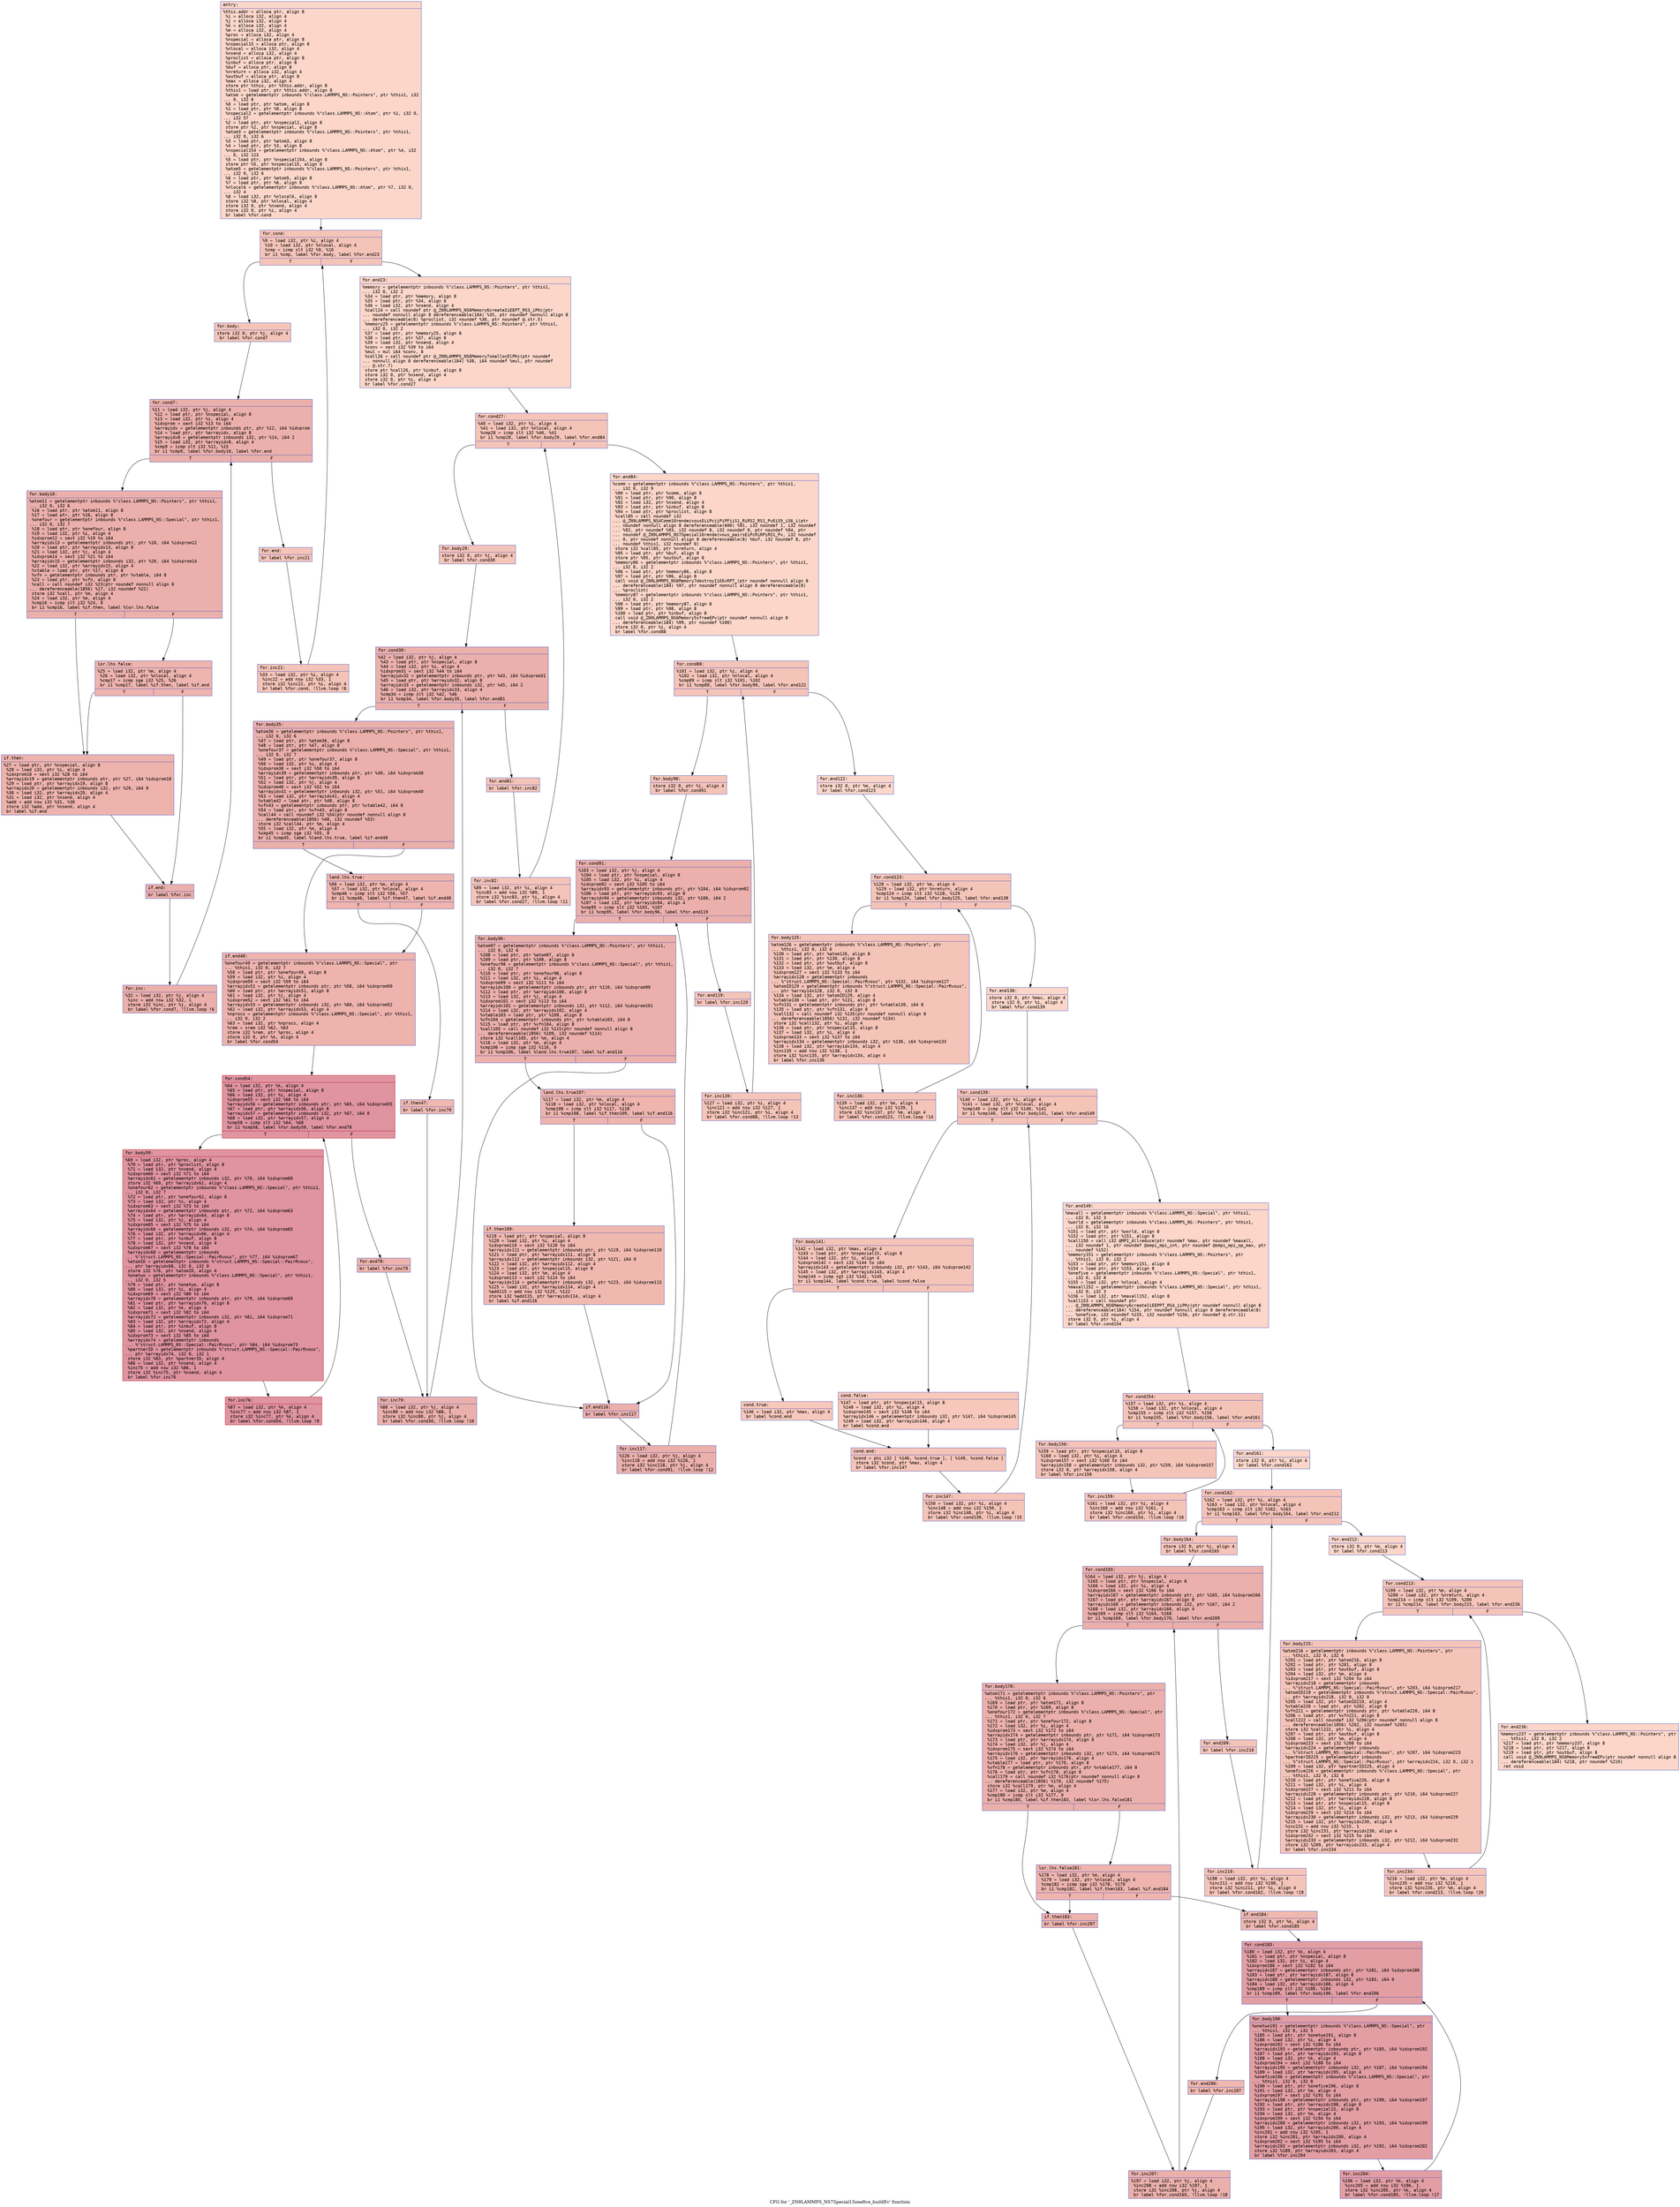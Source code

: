 digraph "CFG for '_ZN9LAMMPS_NS7Special13onefive_buildEv' function" {
	label="CFG for '_ZN9LAMMPS_NS7Special13onefive_buildEv' function";

	Node0x555def83f870 [shape=record,color="#3d50c3ff", style=filled, fillcolor="#f6a38570" fontname="Courier",label="{entry:\l|  %this.addr = alloca ptr, align 8\l  %i = alloca i32, align 4\l  %j = alloca i32, align 4\l  %k = alloca i32, align 4\l  %m = alloca i32, align 4\l  %proc = alloca i32, align 4\l  %nspecial = alloca ptr, align 8\l  %nspecial15 = alloca ptr, align 8\l  %nlocal = alloca i32, align 4\l  %nsend = alloca i32, align 4\l  %proclist = alloca ptr, align 8\l  %inbuf = alloca ptr, align 8\l  %buf = alloca ptr, align 8\l  %nreturn = alloca i32, align 4\l  %outbuf = alloca ptr, align 8\l  %max = alloca i32, align 4\l  store ptr %this, ptr %this.addr, align 8\l  %this1 = load ptr, ptr %this.addr, align 8\l  %atom = getelementptr inbounds %\"class.LAMMPS_NS::Pointers\", ptr %this1, i32\l... 0, i32 6\l  %0 = load ptr, ptr %atom, align 8\l  %1 = load ptr, ptr %0, align 8\l  %nspecial2 = getelementptr inbounds %\"class.LAMMPS_NS::Atom\", ptr %1, i32 0,\l... i32 57\l  %2 = load ptr, ptr %nspecial2, align 8\l  store ptr %2, ptr %nspecial, align 8\l  %atom3 = getelementptr inbounds %\"class.LAMMPS_NS::Pointers\", ptr %this1,\l... i32 0, i32 6\l  %3 = load ptr, ptr %atom3, align 8\l  %4 = load ptr, ptr %3, align 8\l  %nspecial154 = getelementptr inbounds %\"class.LAMMPS_NS::Atom\", ptr %4, i32\l... 0, i32 123\l  %5 = load ptr, ptr %nspecial154, align 8\l  store ptr %5, ptr %nspecial15, align 8\l  %atom5 = getelementptr inbounds %\"class.LAMMPS_NS::Pointers\", ptr %this1,\l... i32 0, i32 6\l  %6 = load ptr, ptr %atom5, align 8\l  %7 = load ptr, ptr %6, align 8\l  %nlocal6 = getelementptr inbounds %\"class.LAMMPS_NS::Atom\", ptr %7, i32 0,\l... i32 4\l  %8 = load i32, ptr %nlocal6, align 8\l  store i32 %8, ptr %nlocal, align 4\l  store i32 0, ptr %nsend, align 4\l  store i32 0, ptr %i, align 4\l  br label %for.cond\l}"];
	Node0x555def83f870 -> Node0x555def83b310[tooltip="entry -> for.cond\nProbability 100.00%" ];
	Node0x555def83b310 [shape=record,color="#3d50c3ff", style=filled, fillcolor="#e97a5f70" fontname="Courier",label="{for.cond:\l|  %9 = load i32, ptr %i, align 4\l  %10 = load i32, ptr %nlocal, align 4\l  %cmp = icmp slt i32 %9, %10\l  br i1 %cmp, label %for.body, label %for.end23\l|{<s0>T|<s1>F}}"];
	Node0x555def83b310:s0 -> Node0x555def83b4c0[tooltip="for.cond -> for.body\nProbability 96.88%" ];
	Node0x555def83b310:s1 -> Node0x555def83b540[tooltip="for.cond -> for.end23\nProbability 3.12%" ];
	Node0x555def83b4c0 [shape=record,color="#3d50c3ff", style=filled, fillcolor="#e97a5f70" fontname="Courier",label="{for.body:\l|  store i32 0, ptr %j, align 4\l  br label %for.cond7\l}"];
	Node0x555def83b4c0 -> Node0x555def83b710[tooltip="for.body -> for.cond7\nProbability 100.00%" ];
	Node0x555def83b710 [shape=record,color="#3d50c3ff", style=filled, fillcolor="#d24b4070" fontname="Courier",label="{for.cond7:\l|  %11 = load i32, ptr %j, align 4\l  %12 = load ptr, ptr %nspecial, align 8\l  %13 = load i32, ptr %i, align 4\l  %idxprom = sext i32 %13 to i64\l  %arrayidx = getelementptr inbounds ptr, ptr %12, i64 %idxprom\l  %14 = load ptr, ptr %arrayidx, align 8\l  %arrayidx8 = getelementptr inbounds i32, ptr %14, i64 2\l  %15 = load i32, ptr %arrayidx8, align 4\l  %cmp9 = icmp slt i32 %11, %15\l  br i1 %cmp9, label %for.body10, label %for.end\l|{<s0>T|<s1>F}}"];
	Node0x555def83b710:s0 -> Node0x555def83bd60[tooltip="for.cond7 -> for.body10\nProbability 96.88%" ];
	Node0x555def83b710:s1 -> Node0x555def83bde0[tooltip="for.cond7 -> for.end\nProbability 3.12%" ];
	Node0x555def83bd60 [shape=record,color="#3d50c3ff", style=filled, fillcolor="#d24b4070" fontname="Courier",label="{for.body10:\l|  %atom11 = getelementptr inbounds %\"class.LAMMPS_NS::Pointers\", ptr %this1,\l... i32 0, i32 6\l  %16 = load ptr, ptr %atom11, align 8\l  %17 = load ptr, ptr %16, align 8\l  %onefour = getelementptr inbounds %\"class.LAMMPS_NS::Special\", ptr %this1,\l... i32 0, i32 7\l  %18 = load ptr, ptr %onefour, align 8\l  %19 = load i32, ptr %i, align 4\l  %idxprom12 = sext i32 %19 to i64\l  %arrayidx13 = getelementptr inbounds ptr, ptr %18, i64 %idxprom12\l  %20 = load ptr, ptr %arrayidx13, align 8\l  %21 = load i32, ptr %j, align 4\l  %idxprom14 = sext i32 %21 to i64\l  %arrayidx15 = getelementptr inbounds i32, ptr %20, i64 %idxprom14\l  %22 = load i32, ptr %arrayidx15, align 4\l  %vtable = load ptr, ptr %17, align 8\l  %vfn = getelementptr inbounds ptr, ptr %vtable, i64 8\l  %23 = load ptr, ptr %vfn, align 8\l  %call = call noundef i32 %23(ptr noundef nonnull align 8\l... dereferenceable(1856) %17, i32 noundef %22)\l  store i32 %call, ptr %m, align 4\l  %24 = load i32, ptr %m, align 4\l  %cmp16 = icmp slt i32 %24, 0\l  br i1 %cmp16, label %if.then, label %lor.lhs.false\l|{<s0>T|<s1>F}}"];
	Node0x555def83bd60:s0 -> Node0x555def8e9990[tooltip="for.body10 -> if.then\nProbability 37.50%" ];
	Node0x555def83bd60:s1 -> Node0x555def8e9a00[tooltip="for.body10 -> lor.lhs.false\nProbability 62.50%" ];
	Node0x555def8e9a00 [shape=record,color="#3d50c3ff", style=filled, fillcolor="#d8564670" fontname="Courier",label="{lor.lhs.false:\l|  %25 = load i32, ptr %m, align 4\l  %26 = load i32, ptr %nlocal, align 4\l  %cmp17 = icmp sge i32 %25, %26\l  br i1 %cmp17, label %if.then, label %if.end\l|{<s0>T|<s1>F}}"];
	Node0x555def8e9a00:s0 -> Node0x555def8e9990[tooltip="lor.lhs.false -> if.then\nProbability 50.00%" ];
	Node0x555def8e9a00:s1 -> Node0x555def83aeb0[tooltip="lor.lhs.false -> if.end\nProbability 50.00%" ];
	Node0x555def8e9990 [shape=record,color="#3d50c3ff", style=filled, fillcolor="#d6524470" fontname="Courier",label="{if.then:\l|  %27 = load ptr, ptr %nspecial, align 8\l  %28 = load i32, ptr %i, align 4\l  %idxprom18 = sext i32 %28 to i64\l  %arrayidx19 = getelementptr inbounds ptr, ptr %27, i64 %idxprom18\l  %29 = load ptr, ptr %arrayidx19, align 8\l  %arrayidx20 = getelementptr inbounds i32, ptr %29, i64 0\l  %30 = load i32, ptr %arrayidx20, align 4\l  %31 = load i32, ptr %nsend, align 4\l  %add = add nsw i32 %31, %30\l  store i32 %add, ptr %nsend, align 4\l  br label %if.end\l}"];
	Node0x555def8e9990 -> Node0x555def83aeb0[tooltip="if.then -> if.end\nProbability 100.00%" ];
	Node0x555def83aeb0 [shape=record,color="#3d50c3ff", style=filled, fillcolor="#d24b4070" fontname="Courier",label="{if.end:\l|  br label %for.inc\l}"];
	Node0x555def83aeb0 -> Node0x555def8ea780[tooltip="if.end -> for.inc\nProbability 100.00%" ];
	Node0x555def8ea780 [shape=record,color="#3d50c3ff", style=filled, fillcolor="#d24b4070" fontname="Courier",label="{for.inc:\l|  %32 = load i32, ptr %j, align 4\l  %inc = add nsw i32 %32, 1\l  store i32 %inc, ptr %j, align 4\l  br label %for.cond7, !llvm.loop !6\l}"];
	Node0x555def8ea780 -> Node0x555def83b710[tooltip="for.inc -> for.cond7\nProbability 100.00%" ];
	Node0x555def83bde0 [shape=record,color="#3d50c3ff", style=filled, fillcolor="#e97a5f70" fontname="Courier",label="{for.end:\l|  br label %for.inc21\l}"];
	Node0x555def83bde0 -> Node0x555def8eabf0[tooltip="for.end -> for.inc21\nProbability 100.00%" ];
	Node0x555def8eabf0 [shape=record,color="#3d50c3ff", style=filled, fillcolor="#e97a5f70" fontname="Courier",label="{for.inc21:\l|  %33 = load i32, ptr %i, align 4\l  %inc22 = add nsw i32 %33, 1\l  store i32 %inc22, ptr %i, align 4\l  br label %for.cond, !llvm.loop !8\l}"];
	Node0x555def8eabf0 -> Node0x555def83b310[tooltip="for.inc21 -> for.cond\nProbability 100.00%" ];
	Node0x555def83b540 [shape=record,color="#3d50c3ff", style=filled, fillcolor="#f6a38570" fontname="Courier",label="{for.end23:\l|  %memory = getelementptr inbounds %\"class.LAMMPS_NS::Pointers\", ptr %this1,\l... i32 0, i32 2\l  %34 = load ptr, ptr %memory, align 8\l  %35 = load ptr, ptr %34, align 8\l  %36 = load i32, ptr %nsend, align 4\l  %call24 = call noundef ptr @_ZN9LAMMPS_NS6Memory6createIiEEPT_RS3_iPKc(ptr\l... noundef nonnull align 8 dereferenceable(184) %35, ptr noundef nonnull align 8\l... dereferenceable(8) %proclist, i32 noundef %36, ptr noundef @.str.5)\l  %memory25 = getelementptr inbounds %\"class.LAMMPS_NS::Pointers\", ptr %this1,\l... i32 0, i32 2\l  %37 = load ptr, ptr %memory25, align 8\l  %38 = load ptr, ptr %37, align 8\l  %39 = load i32, ptr %nsend, align 4\l  %conv = sext i32 %39 to i64\l  %mul = mul i64 %conv, 8\l  %call26 = call noundef ptr @_ZN9LAMMPS_NS6Memory7smallocElPKc(ptr noundef\l... nonnull align 8 dereferenceable(184) %38, i64 noundef %mul, ptr noundef\l... @.str.7)\l  store ptr %call26, ptr %inbuf, align 8\l  store i32 0, ptr %nsend, align 4\l  store i32 0, ptr %i, align 4\l  br label %for.cond27\l}"];
	Node0x555def83b540 -> Node0x555def8ebb40[tooltip="for.end23 -> for.cond27\nProbability 100.00%" ];
	Node0x555def8ebb40 [shape=record,color="#3d50c3ff", style=filled, fillcolor="#e97a5f70" fontname="Courier",label="{for.cond27:\l|  %40 = load i32, ptr %i, align 4\l  %41 = load i32, ptr %nlocal, align 4\l  %cmp28 = icmp slt i32 %40, %41\l  br i1 %cmp28, label %for.body29, label %for.end84\l|{<s0>T|<s1>F}}"];
	Node0x555def8ebb40:s0 -> Node0x555def8ebd90[tooltip="for.cond27 -> for.body29\nProbability 96.88%" ];
	Node0x555def8ebb40:s1 -> Node0x555def8ebde0[tooltip="for.cond27 -> for.end84\nProbability 3.12%" ];
	Node0x555def8ebd90 [shape=record,color="#3d50c3ff", style=filled, fillcolor="#e97a5f70" fontname="Courier",label="{for.body29:\l|  store i32 0, ptr %j, align 4\l  br label %for.cond30\l}"];
	Node0x555def8ebd90 -> Node0x555def8ebfb0[tooltip="for.body29 -> for.cond30\nProbability 100.00%" ];
	Node0x555def8ebfb0 [shape=record,color="#3d50c3ff", style=filled, fillcolor="#d24b4070" fontname="Courier",label="{for.cond30:\l|  %42 = load i32, ptr %j, align 4\l  %43 = load ptr, ptr %nspecial, align 8\l  %44 = load i32, ptr %i, align 4\l  %idxprom31 = sext i32 %44 to i64\l  %arrayidx32 = getelementptr inbounds ptr, ptr %43, i64 %idxprom31\l  %45 = load ptr, ptr %arrayidx32, align 8\l  %arrayidx33 = getelementptr inbounds i32, ptr %45, i64 2\l  %46 = load i32, ptr %arrayidx33, align 4\l  %cmp34 = icmp slt i32 %42, %46\l  br i1 %cmp34, label %for.body35, label %for.end81\l|{<s0>T|<s1>F}}"];
	Node0x555def8ebfb0:s0 -> Node0x555def8ec610[tooltip="for.cond30 -> for.body35\nProbability 96.88%" ];
	Node0x555def8ebfb0:s1 -> Node0x555def8ec690[tooltip="for.cond30 -> for.end81\nProbability 3.12%" ];
	Node0x555def8ec610 [shape=record,color="#3d50c3ff", style=filled, fillcolor="#d24b4070" fontname="Courier",label="{for.body35:\l|  %atom36 = getelementptr inbounds %\"class.LAMMPS_NS::Pointers\", ptr %this1,\l... i32 0, i32 6\l  %47 = load ptr, ptr %atom36, align 8\l  %48 = load ptr, ptr %47, align 8\l  %onefour37 = getelementptr inbounds %\"class.LAMMPS_NS::Special\", ptr %this1,\l... i32 0, i32 7\l  %49 = load ptr, ptr %onefour37, align 8\l  %50 = load i32, ptr %i, align 4\l  %idxprom38 = sext i32 %50 to i64\l  %arrayidx39 = getelementptr inbounds ptr, ptr %49, i64 %idxprom38\l  %51 = load ptr, ptr %arrayidx39, align 8\l  %52 = load i32, ptr %j, align 4\l  %idxprom40 = sext i32 %52 to i64\l  %arrayidx41 = getelementptr inbounds i32, ptr %51, i64 %idxprom40\l  %53 = load i32, ptr %arrayidx41, align 4\l  %vtable42 = load ptr, ptr %48, align 8\l  %vfn43 = getelementptr inbounds ptr, ptr %vtable42, i64 8\l  %54 = load ptr, ptr %vfn43, align 8\l  %call44 = call noundef i32 %54(ptr noundef nonnull align 8\l... dereferenceable(1856) %48, i32 noundef %53)\l  store i32 %call44, ptr %m, align 4\l  %55 = load i32, ptr %m, align 4\l  %cmp45 = icmp sge i32 %55, 0\l  br i1 %cmp45, label %land.lhs.true, label %if.end48\l|{<s0>T|<s1>F}}"];
	Node0x555def8ec610:s0 -> Node0x555def8edcf0[tooltip="for.body35 -> land.lhs.true\nProbability 50.00%" ];
	Node0x555def8ec610:s1 -> Node0x555def8edd70[tooltip="for.body35 -> if.end48\nProbability 50.00%" ];
	Node0x555def8edcf0 [shape=record,color="#3d50c3ff", style=filled, fillcolor="#d8564670" fontname="Courier",label="{land.lhs.true:\l|  %56 = load i32, ptr %m, align 4\l  %57 = load i32, ptr %nlocal, align 4\l  %cmp46 = icmp slt i32 %56, %57\l  br i1 %cmp46, label %if.then47, label %if.end48\l|{<s0>T|<s1>F}}"];
	Node0x555def8edcf0:s0 -> Node0x555def8ee050[tooltip="land.lhs.true -> if.then47\nProbability 50.00%" ];
	Node0x555def8edcf0:s1 -> Node0x555def8edd70[tooltip="land.lhs.true -> if.end48\nProbability 50.00%" ];
	Node0x555def8ee050 [shape=record,color="#3d50c3ff", style=filled, fillcolor="#de614d70" fontname="Courier",label="{if.then47:\l|  br label %for.inc79\l}"];
	Node0x555def8ee050 -> Node0x555def8ee180[tooltip="if.then47 -> for.inc79\nProbability 100.00%" ];
	Node0x555def8edd70 [shape=record,color="#3d50c3ff", style=filled, fillcolor="#d6524470" fontname="Courier",label="{if.end48:\l|  %onefour49 = getelementptr inbounds %\"class.LAMMPS_NS::Special\", ptr\l... %this1, i32 0, i32 7\l  %58 = load ptr, ptr %onefour49, align 8\l  %59 = load i32, ptr %i, align 4\l  %idxprom50 = sext i32 %59 to i64\l  %arrayidx51 = getelementptr inbounds ptr, ptr %58, i64 %idxprom50\l  %60 = load ptr, ptr %arrayidx51, align 8\l  %61 = load i32, ptr %j, align 4\l  %idxprom52 = sext i32 %61 to i64\l  %arrayidx53 = getelementptr inbounds i32, ptr %60, i64 %idxprom52\l  %62 = load i32, ptr %arrayidx53, align 4\l  %nprocs = getelementptr inbounds %\"class.LAMMPS_NS::Special\", ptr %this1,\l... i32 0, i32 2\l  %63 = load i32, ptr %nprocs, align 4\l  %rem = srem i32 %62, %63\l  store i32 %rem, ptr %proc, align 4\l  store i32 0, ptr %k, align 4\l  br label %for.cond54\l}"];
	Node0x555def8edd70 -> Node0x555def8e9e20[tooltip="if.end48 -> for.cond54\nProbability 100.00%" ];
	Node0x555def8e9e20 [shape=record,color="#b70d28ff", style=filled, fillcolor="#b70d2870" fontname="Courier",label="{for.cond54:\l|  %64 = load i32, ptr %k, align 4\l  %65 = load ptr, ptr %nspecial, align 8\l  %66 = load i32, ptr %i, align 4\l  %idxprom55 = sext i32 %66 to i64\l  %arrayidx56 = getelementptr inbounds ptr, ptr %65, i64 %idxprom55\l  %67 = load ptr, ptr %arrayidx56, align 8\l  %arrayidx57 = getelementptr inbounds i32, ptr %67, i64 0\l  %68 = load i32, ptr %arrayidx57, align 4\l  %cmp58 = icmp slt i32 %64, %68\l  br i1 %cmp58, label %for.body59, label %for.end78\l|{<s0>T|<s1>F}}"];
	Node0x555def8e9e20:s0 -> Node0x555def8ef8a0[tooltip="for.cond54 -> for.body59\nProbability 96.88%" ];
	Node0x555def8e9e20:s1 -> Node0x555def8ef8f0[tooltip="for.cond54 -> for.end78\nProbability 3.12%" ];
	Node0x555def8ef8a0 [shape=record,color="#b70d28ff", style=filled, fillcolor="#b70d2870" fontname="Courier",label="{for.body59:\l|  %69 = load i32, ptr %proc, align 4\l  %70 = load ptr, ptr %proclist, align 8\l  %71 = load i32, ptr %nsend, align 4\l  %idxprom60 = sext i32 %71 to i64\l  %arrayidx61 = getelementptr inbounds i32, ptr %70, i64 %idxprom60\l  store i32 %69, ptr %arrayidx61, align 4\l  %onefour62 = getelementptr inbounds %\"class.LAMMPS_NS::Special\", ptr %this1,\l... i32 0, i32 7\l  %72 = load ptr, ptr %onefour62, align 8\l  %73 = load i32, ptr %i, align 4\l  %idxprom63 = sext i32 %73 to i64\l  %arrayidx64 = getelementptr inbounds ptr, ptr %72, i64 %idxprom63\l  %74 = load ptr, ptr %arrayidx64, align 8\l  %75 = load i32, ptr %j, align 4\l  %idxprom65 = sext i32 %75 to i64\l  %arrayidx66 = getelementptr inbounds i32, ptr %74, i64 %idxprom65\l  %76 = load i32, ptr %arrayidx66, align 4\l  %77 = load ptr, ptr %inbuf, align 8\l  %78 = load i32, ptr %nsend, align 4\l  %idxprom67 = sext i32 %78 to i64\l  %arrayidx68 = getelementptr inbounds\l... %\"struct.LAMMPS_NS::Special::PairRvous\", ptr %77, i64 %idxprom67\l  %atomID = getelementptr inbounds %\"struct.LAMMPS_NS::Special::PairRvous\",\l... ptr %arrayidx68, i32 0, i32 0\l  store i32 %76, ptr %atomID, align 4\l  %onetwo = getelementptr inbounds %\"class.LAMMPS_NS::Special\", ptr %this1,\l... i32 0, i32 5\l  %79 = load ptr, ptr %onetwo, align 8\l  %80 = load i32, ptr %i, align 4\l  %idxprom69 = sext i32 %80 to i64\l  %arrayidx70 = getelementptr inbounds ptr, ptr %79, i64 %idxprom69\l  %81 = load ptr, ptr %arrayidx70, align 8\l  %82 = load i32, ptr %k, align 4\l  %idxprom71 = sext i32 %82 to i64\l  %arrayidx72 = getelementptr inbounds i32, ptr %81, i64 %idxprom71\l  %83 = load i32, ptr %arrayidx72, align 4\l  %84 = load ptr, ptr %inbuf, align 8\l  %85 = load i32, ptr %nsend, align 4\l  %idxprom73 = sext i32 %85 to i64\l  %arrayidx74 = getelementptr inbounds\l... %\"struct.LAMMPS_NS::Special::PairRvous\", ptr %84, i64 %idxprom73\l  %partnerID = getelementptr inbounds %\"struct.LAMMPS_NS::Special::PairRvous\",\l... ptr %arrayidx74, i32 0, i32 1\l  store i32 %83, ptr %partnerID, align 4\l  %86 = load i32, ptr %nsend, align 4\l  %inc75 = add nsw i32 %86, 1\l  store i32 %inc75, ptr %nsend, align 4\l  br label %for.inc76\l}"];
	Node0x555def8ef8a0 -> Node0x555def8f1400[tooltip="for.body59 -> for.inc76\nProbability 100.00%" ];
	Node0x555def8f1400 [shape=record,color="#b70d28ff", style=filled, fillcolor="#b70d2870" fontname="Courier",label="{for.inc76:\l|  %87 = load i32, ptr %k, align 4\l  %inc77 = add nsw i32 %87, 1\l  store i32 %inc77, ptr %k, align 4\l  br label %for.cond54, !llvm.loop !9\l}"];
	Node0x555def8f1400 -> Node0x555def8e9e20[tooltip="for.inc76 -> for.cond54\nProbability 100.00%" ];
	Node0x555def8ef8f0 [shape=record,color="#3d50c3ff", style=filled, fillcolor="#d6524470" fontname="Courier",label="{for.end78:\l|  br label %for.inc79\l}"];
	Node0x555def8ef8f0 -> Node0x555def8ee180[tooltip="for.end78 -> for.inc79\nProbability 100.00%" ];
	Node0x555def8ee180 [shape=record,color="#3d50c3ff", style=filled, fillcolor="#d24b4070" fontname="Courier",label="{for.inc79:\l|  %88 = load i32, ptr %j, align 4\l  %inc80 = add nsw i32 %88, 1\l  store i32 %inc80, ptr %j, align 4\l  br label %for.cond30, !llvm.loop !10\l}"];
	Node0x555def8ee180 -> Node0x555def8ebfb0[tooltip="for.inc79 -> for.cond30\nProbability 100.00%" ];
	Node0x555def8ec690 [shape=record,color="#3d50c3ff", style=filled, fillcolor="#e97a5f70" fontname="Courier",label="{for.end81:\l|  br label %for.inc82\l}"];
	Node0x555def8ec690 -> Node0x555def8f1c00[tooltip="for.end81 -> for.inc82\nProbability 100.00%" ];
	Node0x555def8f1c00 [shape=record,color="#3d50c3ff", style=filled, fillcolor="#e97a5f70" fontname="Courier",label="{for.inc82:\l|  %89 = load i32, ptr %i, align 4\l  %inc83 = add nsw i32 %89, 1\l  store i32 %inc83, ptr %i, align 4\l  br label %for.cond27, !llvm.loop !11\l}"];
	Node0x555def8f1c00 -> Node0x555def8ebb40[tooltip="for.inc82 -> for.cond27\nProbability 100.00%" ];
	Node0x555def8ebde0 [shape=record,color="#3d50c3ff", style=filled, fillcolor="#f6a38570" fontname="Courier",label="{for.end84:\l|  %comm = getelementptr inbounds %\"class.LAMMPS_NS::Pointers\", ptr %this1,\l... i32 0, i32 9\l  %90 = load ptr, ptr %comm, align 8\l  %91 = load ptr, ptr %90, align 8\l  %92 = load i32, ptr %nsend, align 4\l  %93 = load ptr, ptr %inbuf, align 8\l  %94 = load ptr, ptr %proclist, align 8\l  %call85 = call noundef i32\l... @_ZN9LAMMPS_NS4Comm10rendezvousEiiPciiPiPFiiS1_RiRS2_RS1_PvEiS5_iS6_i(ptr\l... noundef nonnull align 8 dereferenceable(600) %91, i32 noundef 1, i32 noundef\l... %92, ptr noundef %93, i32 noundef 8, i32 noundef 0, ptr noundef %94, ptr\l... noundef @_ZN9LAMMPS_NS7Special16rendezvous_pairsEiPcRiRPiRS1_Pv, i32 noundef\l... 0, ptr noundef nonnull align 8 dereferenceable(8) %buf, i32 noundef 8, ptr\l... noundef %this1, i32 noundef 0)\l  store i32 %call85, ptr %nreturn, align 4\l  %95 = load ptr, ptr %buf, align 8\l  store ptr %95, ptr %outbuf, align 8\l  %memory86 = getelementptr inbounds %\"class.LAMMPS_NS::Pointers\", ptr %this1,\l... i32 0, i32 2\l  %96 = load ptr, ptr %memory86, align 8\l  %97 = load ptr, ptr %96, align 8\l  call void @_ZN9LAMMPS_NS6Memory7destroyIiEEvRPT_(ptr noundef nonnull align 8\l... dereferenceable(184) %97, ptr noundef nonnull align 8 dereferenceable(8)\l... %proclist)\l  %memory87 = getelementptr inbounds %\"class.LAMMPS_NS::Pointers\", ptr %this1,\l... i32 0, i32 2\l  %98 = load ptr, ptr %memory87, align 8\l  %99 = load ptr, ptr %98, align 8\l  %100 = load ptr, ptr %inbuf, align 8\l  call void @_ZN9LAMMPS_NS6Memory5sfreeEPv(ptr noundef nonnull align 8\l... dereferenceable(184) %99, ptr noundef %100)\l  store i32 0, ptr %i, align 4\l  br label %for.cond88\l}"];
	Node0x555def8ebde0 -> Node0x555def8ed0e0[tooltip="for.end84 -> for.cond88\nProbability 100.00%" ];
	Node0x555def8ed0e0 [shape=record,color="#3d50c3ff", style=filled, fillcolor="#e97a5f70" fontname="Courier",label="{for.cond88:\l|  %101 = load i32, ptr %i, align 4\l  %102 = load i32, ptr %nlocal, align 4\l  %cmp89 = icmp slt i32 %101, %102\l  br i1 %cmp89, label %for.body90, label %for.end122\l|{<s0>T|<s1>F}}"];
	Node0x555def8ed0e0:s0 -> Node0x555def8f3be0[tooltip="for.cond88 -> for.body90\nProbability 96.88%" ];
	Node0x555def8ed0e0:s1 -> Node0x555def8f3c30[tooltip="for.cond88 -> for.end122\nProbability 3.12%" ];
	Node0x555def8f3be0 [shape=record,color="#3d50c3ff", style=filled, fillcolor="#e97a5f70" fontname="Courier",label="{for.body90:\l|  store i32 0, ptr %j, align 4\l  br label %for.cond91\l}"];
	Node0x555def8f3be0 -> Node0x555def8f3e00[tooltip="for.body90 -> for.cond91\nProbability 100.00%" ];
	Node0x555def8f3e00 [shape=record,color="#3d50c3ff", style=filled, fillcolor="#d24b4070" fontname="Courier",label="{for.cond91:\l|  %103 = load i32, ptr %j, align 4\l  %104 = load ptr, ptr %nspecial, align 8\l  %105 = load i32, ptr %i, align 4\l  %idxprom92 = sext i32 %105 to i64\l  %arrayidx93 = getelementptr inbounds ptr, ptr %104, i64 %idxprom92\l  %106 = load ptr, ptr %arrayidx93, align 8\l  %arrayidx94 = getelementptr inbounds i32, ptr %106, i64 2\l  %107 = load i32, ptr %arrayidx94, align 4\l  %cmp95 = icmp slt i32 %103, %107\l  br i1 %cmp95, label %for.body96, label %for.end119\l|{<s0>T|<s1>F}}"];
	Node0x555def8f3e00:s0 -> Node0x555def8f43b0[tooltip="for.cond91 -> for.body96\nProbability 96.88%" ];
	Node0x555def8f3e00:s1 -> Node0x555def8f4430[tooltip="for.cond91 -> for.end119\nProbability 3.12%" ];
	Node0x555def8f43b0 [shape=record,color="#3d50c3ff", style=filled, fillcolor="#d24b4070" fontname="Courier",label="{for.body96:\l|  %atom97 = getelementptr inbounds %\"class.LAMMPS_NS::Pointers\", ptr %this1,\l... i32 0, i32 6\l  %108 = load ptr, ptr %atom97, align 8\l  %109 = load ptr, ptr %108, align 8\l  %onefour98 = getelementptr inbounds %\"class.LAMMPS_NS::Special\", ptr %this1,\l... i32 0, i32 7\l  %110 = load ptr, ptr %onefour98, align 8\l  %111 = load i32, ptr %i, align 4\l  %idxprom99 = sext i32 %111 to i64\l  %arrayidx100 = getelementptr inbounds ptr, ptr %110, i64 %idxprom99\l  %112 = load ptr, ptr %arrayidx100, align 8\l  %113 = load i32, ptr %j, align 4\l  %idxprom101 = sext i32 %113 to i64\l  %arrayidx102 = getelementptr inbounds i32, ptr %112, i64 %idxprom101\l  %114 = load i32, ptr %arrayidx102, align 4\l  %vtable103 = load ptr, ptr %109, align 8\l  %vfn104 = getelementptr inbounds ptr, ptr %vtable103, i64 8\l  %115 = load ptr, ptr %vfn104, align 8\l  %call105 = call noundef i32 %115(ptr noundef nonnull align 8\l... dereferenceable(1856) %109, i32 noundef %114)\l  store i32 %call105, ptr %m, align 4\l  %116 = load i32, ptr %m, align 4\l  %cmp106 = icmp sge i32 %116, 0\l  br i1 %cmp106, label %land.lhs.true107, label %if.end116\l|{<s0>T|<s1>F}}"];
	Node0x555def8f43b0:s0 -> Node0x555def8f5220[tooltip="for.body96 -> land.lhs.true107\nProbability 50.00%" ];
	Node0x555def8f43b0:s1 -> Node0x555def8f52c0[tooltip="for.body96 -> if.end116\nProbability 50.00%" ];
	Node0x555def8f5220 [shape=record,color="#3d50c3ff", style=filled, fillcolor="#d8564670" fontname="Courier",label="{land.lhs.true107:\l|  %117 = load i32, ptr %m, align 4\l  %118 = load i32, ptr %nlocal, align 4\l  %cmp108 = icmp slt i32 %117, %118\l  br i1 %cmp108, label %if.then109, label %if.end116\l|{<s0>T|<s1>F}}"];
	Node0x555def8f5220:s0 -> Node0x555def8f55b0[tooltip="land.lhs.true107 -> if.then109\nProbability 50.00%" ];
	Node0x555def8f5220:s1 -> Node0x555def8f52c0[tooltip="land.lhs.true107 -> if.end116\nProbability 50.00%" ];
	Node0x555def8f55b0 [shape=record,color="#3d50c3ff", style=filled, fillcolor="#de614d70" fontname="Courier",label="{if.then109:\l|  %119 = load ptr, ptr %nspecial, align 8\l  %120 = load i32, ptr %i, align 4\l  %idxprom110 = sext i32 %120 to i64\l  %arrayidx111 = getelementptr inbounds ptr, ptr %119, i64 %idxprom110\l  %121 = load ptr, ptr %arrayidx111, align 8\l  %arrayidx112 = getelementptr inbounds i32, ptr %121, i64 0\l  %122 = load i32, ptr %arrayidx112, align 4\l  %123 = load ptr, ptr %nspecial15, align 8\l  %124 = load i32, ptr %m, align 4\l  %idxprom113 = sext i32 %124 to i64\l  %arrayidx114 = getelementptr inbounds i32, ptr %123, i64 %idxprom113\l  %125 = load i32, ptr %arrayidx114, align 4\l  %add115 = add nsw i32 %125, %122\l  store i32 %add115, ptr %arrayidx114, align 4\l  br label %if.end116\l}"];
	Node0x555def8f55b0 -> Node0x555def8f52c0[tooltip="if.then109 -> if.end116\nProbability 100.00%" ];
	Node0x555def8f52c0 [shape=record,color="#3d50c3ff", style=filled, fillcolor="#d24b4070" fontname="Courier",label="{if.end116:\l|  br label %for.inc117\l}"];
	Node0x555def8f52c0 -> Node0x555def8f5f70[tooltip="if.end116 -> for.inc117\nProbability 100.00%" ];
	Node0x555def8f5f70 [shape=record,color="#3d50c3ff", style=filled, fillcolor="#d24b4070" fontname="Courier",label="{for.inc117:\l|  %126 = load i32, ptr %j, align 4\l  %inc118 = add nsw i32 %126, 1\l  store i32 %inc118, ptr %j, align 4\l  br label %for.cond91, !llvm.loop !12\l}"];
	Node0x555def8f5f70 -> Node0x555def8f3e00[tooltip="for.inc117 -> for.cond91\nProbability 100.00%" ];
	Node0x555def8f4430 [shape=record,color="#3d50c3ff", style=filled, fillcolor="#e97a5f70" fontname="Courier",label="{for.end119:\l|  br label %for.inc120\l}"];
	Node0x555def8f4430 -> Node0x555def8f6370[tooltip="for.end119 -> for.inc120\nProbability 100.00%" ];
	Node0x555def8f6370 [shape=record,color="#3d50c3ff", style=filled, fillcolor="#e97a5f70" fontname="Courier",label="{for.inc120:\l|  %127 = load i32, ptr %i, align 4\l  %inc121 = add nsw i32 %127, 1\l  store i32 %inc121, ptr %i, align 4\l  br label %for.cond88, !llvm.loop !13\l}"];
	Node0x555def8f6370 -> Node0x555def8ed0e0[tooltip="for.inc120 -> for.cond88\nProbability 100.00%" ];
	Node0x555def8f3c30 [shape=record,color="#3d50c3ff", style=filled, fillcolor="#f6a38570" fontname="Courier",label="{for.end122:\l|  store i32 0, ptr %m, align 4\l  br label %for.cond123\l}"];
	Node0x555def8f3c30 -> Node0x555def8f6890[tooltip="for.end122 -> for.cond123\nProbability 100.00%" ];
	Node0x555def8f6890 [shape=record,color="#3d50c3ff", style=filled, fillcolor="#e97a5f70" fontname="Courier",label="{for.cond123:\l|  %128 = load i32, ptr %m, align 4\l  %129 = load i32, ptr %nreturn, align 4\l  %cmp124 = icmp slt i32 %128, %129\l  br i1 %cmp124, label %for.body125, label %for.end138\l|{<s0>T|<s1>F}}"];
	Node0x555def8f6890:s0 -> Node0x555def8f6b30[tooltip="for.cond123 -> for.body125\nProbability 96.88%" ];
	Node0x555def8f6890:s1 -> Node0x555def8f6bb0[tooltip="for.cond123 -> for.end138\nProbability 3.12%" ];
	Node0x555def8f6b30 [shape=record,color="#3d50c3ff", style=filled, fillcolor="#e97a5f70" fontname="Courier",label="{for.body125:\l|  %atom126 = getelementptr inbounds %\"class.LAMMPS_NS::Pointers\", ptr\l... %this1, i32 0, i32 6\l  %130 = load ptr, ptr %atom126, align 8\l  %131 = load ptr, ptr %130, align 8\l  %132 = load ptr, ptr %outbuf, align 8\l  %133 = load i32, ptr %m, align 4\l  %idxprom127 = sext i32 %133 to i64\l  %arrayidx128 = getelementptr inbounds\l... %\"struct.LAMMPS_NS::Special::PairRvous\", ptr %132, i64 %idxprom127\l  %atomID129 = getelementptr inbounds %\"struct.LAMMPS_NS::Special::PairRvous\",\l... ptr %arrayidx128, i32 0, i32 0\l  %134 = load i32, ptr %atomID129, align 4\l  %vtable130 = load ptr, ptr %131, align 8\l  %vfn131 = getelementptr inbounds ptr, ptr %vtable130, i64 8\l  %135 = load ptr, ptr %vfn131, align 8\l  %call132 = call noundef i32 %135(ptr noundef nonnull align 8\l... dereferenceable(1856) %131, i32 noundef %134)\l  store i32 %call132, ptr %i, align 4\l  %136 = load ptr, ptr %nspecial15, align 8\l  %137 = load i32, ptr %i, align 4\l  %idxprom133 = sext i32 %137 to i64\l  %arrayidx134 = getelementptr inbounds i32, ptr %136, i64 %idxprom133\l  %138 = load i32, ptr %arrayidx134, align 4\l  %inc135 = add nsw i32 %138, 1\l  store i32 %inc135, ptr %arrayidx134, align 4\l  br label %for.inc136\l}"];
	Node0x555def8f6b30 -> Node0x555def8f7aa0[tooltip="for.body125 -> for.inc136\nProbability 100.00%" ];
	Node0x555def8f7aa0 [shape=record,color="#3d50c3ff", style=filled, fillcolor="#e97a5f70" fontname="Courier",label="{for.inc136:\l|  %139 = load i32, ptr %m, align 4\l  %inc137 = add nsw i32 %139, 1\l  store i32 %inc137, ptr %m, align 4\l  br label %for.cond123, !llvm.loop !14\l}"];
	Node0x555def8f7aa0 -> Node0x555def8f6890[tooltip="for.inc136 -> for.cond123\nProbability 100.00%" ];
	Node0x555def8f6bb0 [shape=record,color="#3d50c3ff", style=filled, fillcolor="#f6a38570" fontname="Courier",label="{for.end138:\l|  store i32 0, ptr %max, align 4\l  store i32 0, ptr %i, align 4\l  br label %for.cond139\l}"];
	Node0x555def8f6bb0 -> Node0x555def8f8060[tooltip="for.end138 -> for.cond139\nProbability 100.00%" ];
	Node0x555def8f8060 [shape=record,color="#3d50c3ff", style=filled, fillcolor="#e97a5f70" fontname="Courier",label="{for.cond139:\l|  %140 = load i32, ptr %i, align 4\l  %141 = load i32, ptr %nlocal, align 4\l  %cmp140 = icmp slt i32 %140, %141\l  br i1 %cmp140, label %for.body141, label %for.end149\l|{<s0>T|<s1>F}}"];
	Node0x555def8f8060:s0 -> Node0x555def8f8300[tooltip="for.cond139 -> for.body141\nProbability 96.88%" ];
	Node0x555def8f8060:s1 -> Node0x555def8f8380[tooltip="for.cond139 -> for.end149\nProbability 3.12%" ];
	Node0x555def8f8300 [shape=record,color="#3d50c3ff", style=filled, fillcolor="#e97a5f70" fontname="Courier",label="{for.body141:\l|  %142 = load i32, ptr %max, align 4\l  %143 = load ptr, ptr %nspecial15, align 8\l  %144 = load i32, ptr %i, align 4\l  %idxprom142 = sext i32 %144 to i64\l  %arrayidx143 = getelementptr inbounds i32, ptr %143, i64 %idxprom142\l  %145 = load i32, ptr %arrayidx143, align 4\l  %cmp144 = icmp sgt i32 %142, %145\l  br i1 %cmp144, label %cond.true, label %cond.false\l|{<s0>T|<s1>F}}"];
	Node0x555def8f8300:s0 -> Node0x555def8f88d0[tooltip="for.body141 -> cond.true\nProbability 50.00%" ];
	Node0x555def8f8300:s1 -> Node0x555def8f8950[tooltip="for.body141 -> cond.false\nProbability 50.00%" ];
	Node0x555def8f88d0 [shape=record,color="#3d50c3ff", style=filled, fillcolor="#ed836670" fontname="Courier",label="{cond.true:\l|  %146 = load i32, ptr %max, align 4\l  br label %cond.end\l}"];
	Node0x555def8f88d0 -> Node0x555def8f8b00[tooltip="cond.true -> cond.end\nProbability 100.00%" ];
	Node0x555def8f8950 [shape=record,color="#3d50c3ff", style=filled, fillcolor="#ed836670" fontname="Courier",label="{cond.false:\l|  %147 = load ptr, ptr %nspecial15, align 8\l  %148 = load i32, ptr %i, align 4\l  %idxprom145 = sext i32 %148 to i64\l  %arrayidx146 = getelementptr inbounds i32, ptr %147, i64 %idxprom145\l  %149 = load i32, ptr %arrayidx146, align 4\l  br label %cond.end\l}"];
	Node0x555def8f8950 -> Node0x555def8f8b00[tooltip="cond.false -> cond.end\nProbability 100.00%" ];
	Node0x555def8f8b00 [shape=record,color="#3d50c3ff", style=filled, fillcolor="#e97a5f70" fontname="Courier",label="{cond.end:\l|  %cond = phi i32 [ %146, %cond.true ], [ %149, %cond.false ]\l  store i32 %cond, ptr %max, align 4\l  br label %for.inc147\l}"];
	Node0x555def8f8b00 -> Node0x555def8eef60[tooltip="cond.end -> for.inc147\nProbability 100.00%" ];
	Node0x555def8eef60 [shape=record,color="#3d50c3ff", style=filled, fillcolor="#e97a5f70" fontname="Courier",label="{for.inc147:\l|  %150 = load i32, ptr %i, align 4\l  %inc148 = add nsw i32 %150, 1\l  store i32 %inc148, ptr %i, align 4\l  br label %for.cond139, !llvm.loop !15\l}"];
	Node0x555def8eef60 -> Node0x555def8f8060[tooltip="for.inc147 -> for.cond139\nProbability 100.00%" ];
	Node0x555def8f8380 [shape=record,color="#3d50c3ff", style=filled, fillcolor="#f6a38570" fontname="Courier",label="{for.end149:\l|  %maxall = getelementptr inbounds %\"class.LAMMPS_NS::Special\", ptr %this1,\l... i32 0, i32 3\l  %world = getelementptr inbounds %\"class.LAMMPS_NS::Pointers\", ptr %this1,\l... i32 0, i32 16\l  %151 = load ptr, ptr %world, align 8\l  %152 = load ptr, ptr %151, align 8\l  %call150 = call i32 @MPI_Allreduce(ptr noundef %max, ptr noundef %maxall,\l... i32 noundef 1, ptr noundef @ompi_mpi_int, ptr noundef @ompi_mpi_op_max, ptr\l... noundef %152)\l  %memory151 = getelementptr inbounds %\"class.LAMMPS_NS::Pointers\", ptr\l... %this1, i32 0, i32 2\l  %153 = load ptr, ptr %memory151, align 8\l  %154 = load ptr, ptr %153, align 8\l  %onefive = getelementptr inbounds %\"class.LAMMPS_NS::Special\", ptr %this1,\l... i32 0, i32 8\l  %155 = load i32, ptr %nlocal, align 4\l  %maxall152 = getelementptr inbounds %\"class.LAMMPS_NS::Special\", ptr %this1,\l... i32 0, i32 3\l  %156 = load i32, ptr %maxall152, align 8\l  %call153 = call noundef ptr\l... @_ZN9LAMMPS_NS6Memory6createIiEEPPT_RS4_iiPKc(ptr noundef nonnull align 8\l... dereferenceable(184) %154, ptr noundef nonnull align 8 dereferenceable(8)\l... %onefive, i32 noundef %155, i32 noundef %156, ptr noundef @.str.11)\l  store i32 0, ptr %i, align 4\l  br label %for.cond154\l}"];
	Node0x555def8f8380 -> Node0x555def8facc0[tooltip="for.end149 -> for.cond154\nProbability 100.00%" ];
	Node0x555def8facc0 [shape=record,color="#3d50c3ff", style=filled, fillcolor="#e97a5f70" fontname="Courier",label="{for.cond154:\l|  %157 = load i32, ptr %i, align 4\l  %158 = load i32, ptr %nlocal, align 4\l  %cmp155 = icmp slt i32 %157, %158\l  br i1 %cmp155, label %for.body156, label %for.end161\l|{<s0>T|<s1>F}}"];
	Node0x555def8facc0:s0 -> Node0x555def8faf10[tooltip="for.cond154 -> for.body156\nProbability 96.88%" ];
	Node0x555def8facc0:s1 -> Node0x555def8faf90[tooltip="for.cond154 -> for.end161\nProbability 3.12%" ];
	Node0x555def8faf10 [shape=record,color="#3d50c3ff", style=filled, fillcolor="#e97a5f70" fontname="Courier",label="{for.body156:\l|  %159 = load ptr, ptr %nspecial15, align 8\l  %160 = load i32, ptr %i, align 4\l  %idxprom157 = sext i32 %160 to i64\l  %arrayidx158 = getelementptr inbounds i32, ptr %159, i64 %idxprom157\l  store i32 0, ptr %arrayidx158, align 4\l  br label %for.inc159\l}"];
	Node0x555def8faf10 -> Node0x555def8fb3d0[tooltip="for.body156 -> for.inc159\nProbability 100.00%" ];
	Node0x555def8fb3d0 [shape=record,color="#3d50c3ff", style=filled, fillcolor="#e97a5f70" fontname="Courier",label="{for.inc159:\l|  %161 = load i32, ptr %i, align 4\l  %inc160 = add nsw i32 %161, 1\l  store i32 %inc160, ptr %i, align 4\l  br label %for.cond154, !llvm.loop !16\l}"];
	Node0x555def8fb3d0 -> Node0x555def8facc0[tooltip="for.inc159 -> for.cond154\nProbability 100.00%" ];
	Node0x555def8faf90 [shape=record,color="#3d50c3ff", style=filled, fillcolor="#f6a38570" fontname="Courier",label="{for.end161:\l|  store i32 0, ptr %i, align 4\l  br label %for.cond162\l}"];
	Node0x555def8faf90 -> Node0x555def8fb870[tooltip="for.end161 -> for.cond162\nProbability 100.00%" ];
	Node0x555def8fb870 [shape=record,color="#3d50c3ff", style=filled, fillcolor="#e97a5f70" fontname="Courier",label="{for.cond162:\l|  %162 = load i32, ptr %i, align 4\l  %163 = load i32, ptr %nlocal, align 4\l  %cmp163 = icmp slt i32 %162, %163\l  br i1 %cmp163, label %for.body164, label %for.end212\l|{<s0>T|<s1>F}}"];
	Node0x555def8fb870:s0 -> Node0x555def8fbb10[tooltip="for.cond162 -> for.body164\nProbability 96.88%" ];
	Node0x555def8fb870:s1 -> Node0x555def8fbb90[tooltip="for.cond162 -> for.end212\nProbability 3.12%" ];
	Node0x555def8fbb10 [shape=record,color="#3d50c3ff", style=filled, fillcolor="#e97a5f70" fontname="Courier",label="{for.body164:\l|  store i32 0, ptr %j, align 4\l  br label %for.cond165\l}"];
	Node0x555def8fbb10 -> Node0x555def8fbd60[tooltip="for.body164 -> for.cond165\nProbability 100.00%" ];
	Node0x555def8fbd60 [shape=record,color="#3d50c3ff", style=filled, fillcolor="#d24b4070" fontname="Courier",label="{for.cond165:\l|  %164 = load i32, ptr %j, align 4\l  %165 = load ptr, ptr %nspecial, align 8\l  %166 = load i32, ptr %i, align 4\l  %idxprom166 = sext i32 %166 to i64\l  %arrayidx167 = getelementptr inbounds ptr, ptr %165, i64 %idxprom166\l  %167 = load ptr, ptr %arrayidx167, align 8\l  %arrayidx168 = getelementptr inbounds i32, ptr %167, i64 2\l  %168 = load i32, ptr %arrayidx168, align 4\l  %cmp169 = icmp slt i32 %164, %168\l  br i1 %cmp169, label %for.body170, label %for.end209\l|{<s0>T|<s1>F}}"];
	Node0x555def8fbd60:s0 -> Node0x555def8fc3c0[tooltip="for.cond165 -> for.body170\nProbability 96.88%" ];
	Node0x555def8fbd60:s1 -> Node0x555def8fc440[tooltip="for.cond165 -> for.end209\nProbability 3.12%" ];
	Node0x555def8fc3c0 [shape=record,color="#3d50c3ff", style=filled, fillcolor="#d24b4070" fontname="Courier",label="{for.body170:\l|  %atom171 = getelementptr inbounds %\"class.LAMMPS_NS::Pointers\", ptr\l... %this1, i32 0, i32 6\l  %169 = load ptr, ptr %atom171, align 8\l  %170 = load ptr, ptr %169, align 8\l  %onefour172 = getelementptr inbounds %\"class.LAMMPS_NS::Special\", ptr\l... %this1, i32 0, i32 7\l  %171 = load ptr, ptr %onefour172, align 8\l  %172 = load i32, ptr %i, align 4\l  %idxprom173 = sext i32 %172 to i64\l  %arrayidx174 = getelementptr inbounds ptr, ptr %171, i64 %idxprom173\l  %173 = load ptr, ptr %arrayidx174, align 8\l  %174 = load i32, ptr %j, align 4\l  %idxprom175 = sext i32 %174 to i64\l  %arrayidx176 = getelementptr inbounds i32, ptr %173, i64 %idxprom175\l  %175 = load i32, ptr %arrayidx176, align 4\l  %vtable177 = load ptr, ptr %170, align 8\l  %vfn178 = getelementptr inbounds ptr, ptr %vtable177, i64 8\l  %176 = load ptr, ptr %vfn178, align 8\l  %call179 = call noundef i32 %176(ptr noundef nonnull align 8\l... dereferenceable(1856) %170, i32 noundef %175)\l  store i32 %call179, ptr %m, align 4\l  %177 = load i32, ptr %m, align 4\l  %cmp180 = icmp slt i32 %177, 0\l  br i1 %cmp180, label %if.then183, label %lor.lhs.false181\l|{<s0>T|<s1>F}}"];
	Node0x555def8fc3c0:s0 -> Node0x555def8fd290[tooltip="for.body170 -> if.then183\nProbability 37.50%" ];
	Node0x555def8fc3c0:s1 -> Node0x555def8fd340[tooltip="for.body170 -> lor.lhs.false181\nProbability 62.50%" ];
	Node0x555def8fd340 [shape=record,color="#3d50c3ff", style=filled, fillcolor="#d8564670" fontname="Courier",label="{lor.lhs.false181:\l|  %178 = load i32, ptr %m, align 4\l  %179 = load i32, ptr %nlocal, align 4\l  %cmp182 = icmp sge i32 %178, %179\l  br i1 %cmp182, label %if.then183, label %if.end184\l|{<s0>T|<s1>F}}"];
	Node0x555def8fd340:s0 -> Node0x555def8fd290[tooltip="lor.lhs.false181 -> if.then183\nProbability 50.00%" ];
	Node0x555def8fd340:s1 -> Node0x555def8fd650[tooltip="lor.lhs.false181 -> if.end184\nProbability 50.00%" ];
	Node0x555def8fd290 [shape=record,color="#3d50c3ff", style=filled, fillcolor="#d6524470" fontname="Courier",label="{if.then183:\l|  br label %for.inc207\l}"];
	Node0x555def8fd290 -> Node0x555def8fd750[tooltip="if.then183 -> for.inc207\nProbability 100.00%" ];
	Node0x555def8fd650 [shape=record,color="#3d50c3ff", style=filled, fillcolor="#dc5d4a70" fontname="Courier",label="{if.end184:\l|  store i32 0, ptr %k, align 4\l  br label %for.cond185\l}"];
	Node0x555def8fd650 -> Node0x555def8fd8b0[tooltip="if.end184 -> for.cond185\nProbability 100.00%" ];
	Node0x555def8fd8b0 [shape=record,color="#3d50c3ff", style=filled, fillcolor="#be242e70" fontname="Courier",label="{for.cond185:\l|  %180 = load i32, ptr %k, align 4\l  %181 = load ptr, ptr %nspecial, align 8\l  %182 = load i32, ptr %i, align 4\l  %idxprom186 = sext i32 %182 to i64\l  %arrayidx187 = getelementptr inbounds ptr, ptr %181, i64 %idxprom186\l  %183 = load ptr, ptr %arrayidx187, align 8\l  %arrayidx188 = getelementptr inbounds i32, ptr %183, i64 0\l  %184 = load i32, ptr %arrayidx188, align 4\l  %cmp189 = icmp slt i32 %180, %184\l  br i1 %cmp189, label %for.body190, label %for.end206\l|{<s0>T|<s1>F}}"];
	Node0x555def8fd8b0:s0 -> Node0x555def8fdf10[tooltip="for.cond185 -> for.body190\nProbability 96.88%" ];
	Node0x555def8fd8b0:s1 -> Node0x555def8fdf90[tooltip="for.cond185 -> for.end206\nProbability 3.12%" ];
	Node0x555def8fdf10 [shape=record,color="#3d50c3ff", style=filled, fillcolor="#be242e70" fontname="Courier",label="{for.body190:\l|  %onetwo191 = getelementptr inbounds %\"class.LAMMPS_NS::Special\", ptr\l... %this1, i32 0, i32 5\l  %185 = load ptr, ptr %onetwo191, align 8\l  %186 = load i32, ptr %i, align 4\l  %idxprom192 = sext i32 %186 to i64\l  %arrayidx193 = getelementptr inbounds ptr, ptr %185, i64 %idxprom192\l  %187 = load ptr, ptr %arrayidx193, align 8\l  %188 = load i32, ptr %k, align 4\l  %idxprom194 = sext i32 %188 to i64\l  %arrayidx195 = getelementptr inbounds i32, ptr %187, i64 %idxprom194\l  %189 = load i32, ptr %arrayidx195, align 4\l  %onefive196 = getelementptr inbounds %\"class.LAMMPS_NS::Special\", ptr\l... %this1, i32 0, i32 8\l  %190 = load ptr, ptr %onefive196, align 8\l  %191 = load i32, ptr %m, align 4\l  %idxprom197 = sext i32 %191 to i64\l  %arrayidx198 = getelementptr inbounds ptr, ptr %190, i64 %idxprom197\l  %192 = load ptr, ptr %arrayidx198, align 8\l  %193 = load ptr, ptr %nspecial15, align 8\l  %194 = load i32, ptr %m, align 4\l  %idxprom199 = sext i32 %194 to i64\l  %arrayidx200 = getelementptr inbounds i32, ptr %193, i64 %idxprom199\l  %195 = load i32, ptr %arrayidx200, align 4\l  %inc201 = add nsw i32 %195, 1\l  store i32 %inc201, ptr %arrayidx200, align 4\l  %idxprom202 = sext i32 %195 to i64\l  %arrayidx203 = getelementptr inbounds i32, ptr %192, i64 %idxprom202\l  store i32 %189, ptr %arrayidx203, align 4\l  br label %for.inc204\l}"];
	Node0x555def8fdf10 -> Node0x555def8f32a0[tooltip="for.body190 -> for.inc204\nProbability 100.00%" ];
	Node0x555def8f32a0 [shape=record,color="#3d50c3ff", style=filled, fillcolor="#be242e70" fontname="Courier",label="{for.inc204:\l|  %196 = load i32, ptr %k, align 4\l  %inc205 = add nsw i32 %196, 1\l  store i32 %inc205, ptr %k, align 4\l  br label %for.cond185, !llvm.loop !17\l}"];
	Node0x555def8f32a0 -> Node0x555def8fd8b0[tooltip="for.inc204 -> for.cond185\nProbability 100.00%" ];
	Node0x555def8fdf90 [shape=record,color="#3d50c3ff", style=filled, fillcolor="#dc5d4a70" fontname="Courier",label="{for.end206:\l|  br label %for.inc207\l}"];
	Node0x555def8fdf90 -> Node0x555def8fd750[tooltip="for.end206 -> for.inc207\nProbability 100.00%" ];
	Node0x555def8fd750 [shape=record,color="#3d50c3ff", style=filled, fillcolor="#d24b4070" fontname="Courier",label="{for.inc207:\l|  %197 = load i32, ptr %j, align 4\l  %inc208 = add nsw i32 %197, 1\l  store i32 %inc208, ptr %j, align 4\l  br label %for.cond165, !llvm.loop !18\l}"];
	Node0x555def8fd750 -> Node0x555def8fbd60[tooltip="for.inc207 -> for.cond165\nProbability 100.00%" ];
	Node0x555def8fc440 [shape=record,color="#3d50c3ff", style=filled, fillcolor="#e97a5f70" fontname="Courier",label="{for.end209:\l|  br label %for.inc210\l}"];
	Node0x555def8fc440 -> Node0x555def900a40[tooltip="for.end209 -> for.inc210\nProbability 100.00%" ];
	Node0x555def900a40 [shape=record,color="#3d50c3ff", style=filled, fillcolor="#e97a5f70" fontname="Courier",label="{for.inc210:\l|  %198 = load i32, ptr %i, align 4\l  %inc211 = add nsw i32 %198, 1\l  store i32 %inc211, ptr %i, align 4\l  br label %for.cond162, !llvm.loop !19\l}"];
	Node0x555def900a40 -> Node0x555def8fb870[tooltip="for.inc210 -> for.cond162\nProbability 100.00%" ];
	Node0x555def8fbb90 [shape=record,color="#3d50c3ff", style=filled, fillcolor="#f6a38570" fontname="Courier",label="{for.end212:\l|  store i32 0, ptr %m, align 4\l  br label %for.cond213\l}"];
	Node0x555def8fbb90 -> Node0x555def900f40[tooltip="for.end212 -> for.cond213\nProbability 100.00%" ];
	Node0x555def900f40 [shape=record,color="#3d50c3ff", style=filled, fillcolor="#e97a5f70" fontname="Courier",label="{for.cond213:\l|  %199 = load i32, ptr %m, align 4\l  %200 = load i32, ptr %nreturn, align 4\l  %cmp214 = icmp slt i32 %199, %200\l  br i1 %cmp214, label %for.body215, label %for.end236\l|{<s0>T|<s1>F}}"];
	Node0x555def900f40:s0 -> Node0x555def9011e0[tooltip="for.cond213 -> for.body215\nProbability 96.88%" ];
	Node0x555def900f40:s1 -> Node0x555def901260[tooltip="for.cond213 -> for.end236\nProbability 3.12%" ];
	Node0x555def9011e0 [shape=record,color="#3d50c3ff", style=filled, fillcolor="#e97a5f70" fontname="Courier",label="{for.body215:\l|  %atom216 = getelementptr inbounds %\"class.LAMMPS_NS::Pointers\", ptr\l... %this1, i32 0, i32 6\l  %201 = load ptr, ptr %atom216, align 8\l  %202 = load ptr, ptr %201, align 8\l  %203 = load ptr, ptr %outbuf, align 8\l  %204 = load i32, ptr %m, align 4\l  %idxprom217 = sext i32 %204 to i64\l  %arrayidx218 = getelementptr inbounds\l... %\"struct.LAMMPS_NS::Special::PairRvous\", ptr %203, i64 %idxprom217\l  %atomID219 = getelementptr inbounds %\"struct.LAMMPS_NS::Special::PairRvous\",\l... ptr %arrayidx218, i32 0, i32 0\l  %205 = load i32, ptr %atomID219, align 4\l  %vtable220 = load ptr, ptr %202, align 8\l  %vfn221 = getelementptr inbounds ptr, ptr %vtable220, i64 8\l  %206 = load ptr, ptr %vfn221, align 8\l  %call222 = call noundef i32 %206(ptr noundef nonnull align 8\l... dereferenceable(1856) %202, i32 noundef %205)\l  store i32 %call222, ptr %i, align 4\l  %207 = load ptr, ptr %outbuf, align 8\l  %208 = load i32, ptr %m, align 4\l  %idxprom223 = sext i32 %208 to i64\l  %arrayidx224 = getelementptr inbounds\l... %\"struct.LAMMPS_NS::Special::PairRvous\", ptr %207, i64 %idxprom223\l  %partnerID225 = getelementptr inbounds\l... %\"struct.LAMMPS_NS::Special::PairRvous\", ptr %arrayidx224, i32 0, i32 1\l  %209 = load i32, ptr %partnerID225, align 4\l  %onefive226 = getelementptr inbounds %\"class.LAMMPS_NS::Special\", ptr\l... %this1, i32 0, i32 8\l  %210 = load ptr, ptr %onefive226, align 8\l  %211 = load i32, ptr %i, align 4\l  %idxprom227 = sext i32 %211 to i64\l  %arrayidx228 = getelementptr inbounds ptr, ptr %210, i64 %idxprom227\l  %212 = load ptr, ptr %arrayidx228, align 8\l  %213 = load ptr, ptr %nspecial15, align 8\l  %214 = load i32, ptr %i, align 4\l  %idxprom229 = sext i32 %214 to i64\l  %arrayidx230 = getelementptr inbounds i32, ptr %213, i64 %idxprom229\l  %215 = load i32, ptr %arrayidx230, align 4\l  %inc231 = add nsw i32 %215, 1\l  store i32 %inc231, ptr %arrayidx230, align 4\l  %idxprom232 = sext i32 %215 to i64\l  %arrayidx233 = getelementptr inbounds i32, ptr %212, i64 %idxprom232\l  store i32 %209, ptr %arrayidx233, align 4\l  br label %for.inc234\l}"];
	Node0x555def9011e0 -> Node0x555def902b20[tooltip="for.body215 -> for.inc234\nProbability 100.00%" ];
	Node0x555def902b20 [shape=record,color="#3d50c3ff", style=filled, fillcolor="#e97a5f70" fontname="Courier",label="{for.inc234:\l|  %216 = load i32, ptr %m, align 4\l  %inc235 = add nsw i32 %216, 1\l  store i32 %inc235, ptr %m, align 4\l  br label %for.cond213, !llvm.loop !20\l}"];
	Node0x555def902b20 -> Node0x555def900f40[tooltip="for.inc234 -> for.cond213\nProbability 100.00%" ];
	Node0x555def901260 [shape=record,color="#3d50c3ff", style=filled, fillcolor="#f6a38570" fontname="Courier",label="{for.end236:\l|  %memory237 = getelementptr inbounds %\"class.LAMMPS_NS::Pointers\", ptr\l... %this1, i32 0, i32 2\l  %217 = load ptr, ptr %memory237, align 8\l  %218 = load ptr, ptr %217, align 8\l  %219 = load ptr, ptr %outbuf, align 8\l  call void @_ZN9LAMMPS_NS6Memory5sfreeEPv(ptr noundef nonnull align 8\l... dereferenceable(184) %218, ptr noundef %219)\l  ret void\l}"];
}
